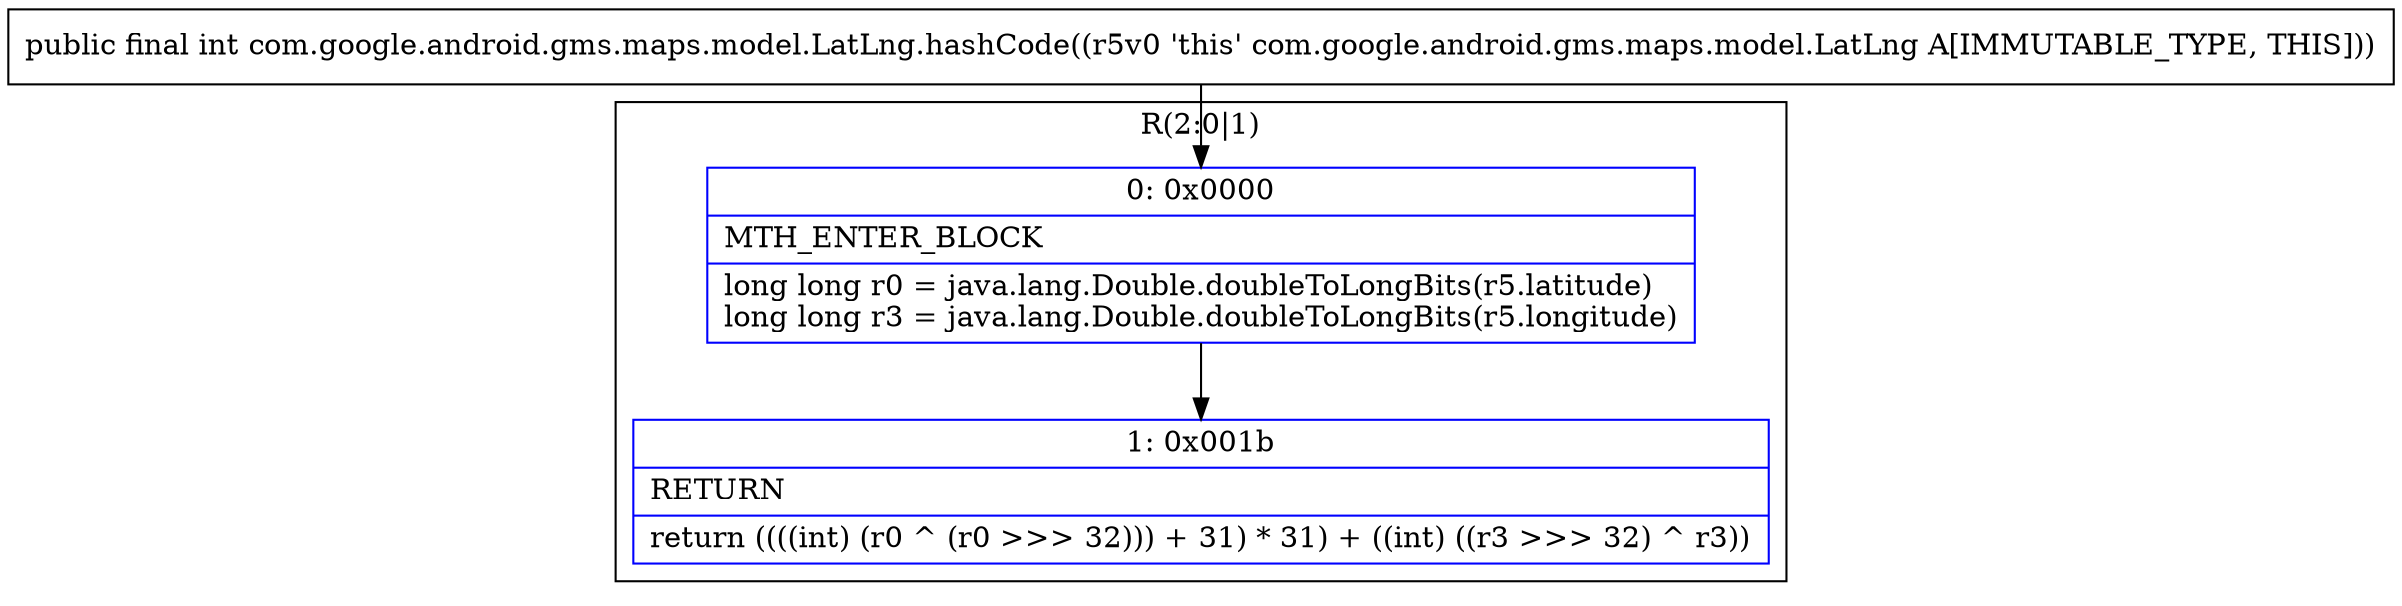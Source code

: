 digraph "CFG forcom.google.android.gms.maps.model.LatLng.hashCode()I" {
subgraph cluster_Region_1309885122 {
label = "R(2:0|1)";
node [shape=record,color=blue];
Node_0 [shape=record,label="{0\:\ 0x0000|MTH_ENTER_BLOCK\l|long long r0 = java.lang.Double.doubleToLongBits(r5.latitude)\llong long r3 = java.lang.Double.doubleToLongBits(r5.longitude)\l}"];
Node_1 [shape=record,label="{1\:\ 0x001b|RETURN\l|return ((((int) (r0 ^ (r0 \>\>\> 32))) + 31) * 31) + ((int) ((r3 \>\>\> 32) ^ r3))\l}"];
}
MethodNode[shape=record,label="{public final int com.google.android.gms.maps.model.LatLng.hashCode((r5v0 'this' com.google.android.gms.maps.model.LatLng A[IMMUTABLE_TYPE, THIS])) }"];
MethodNode -> Node_0;
Node_0 -> Node_1;
}


